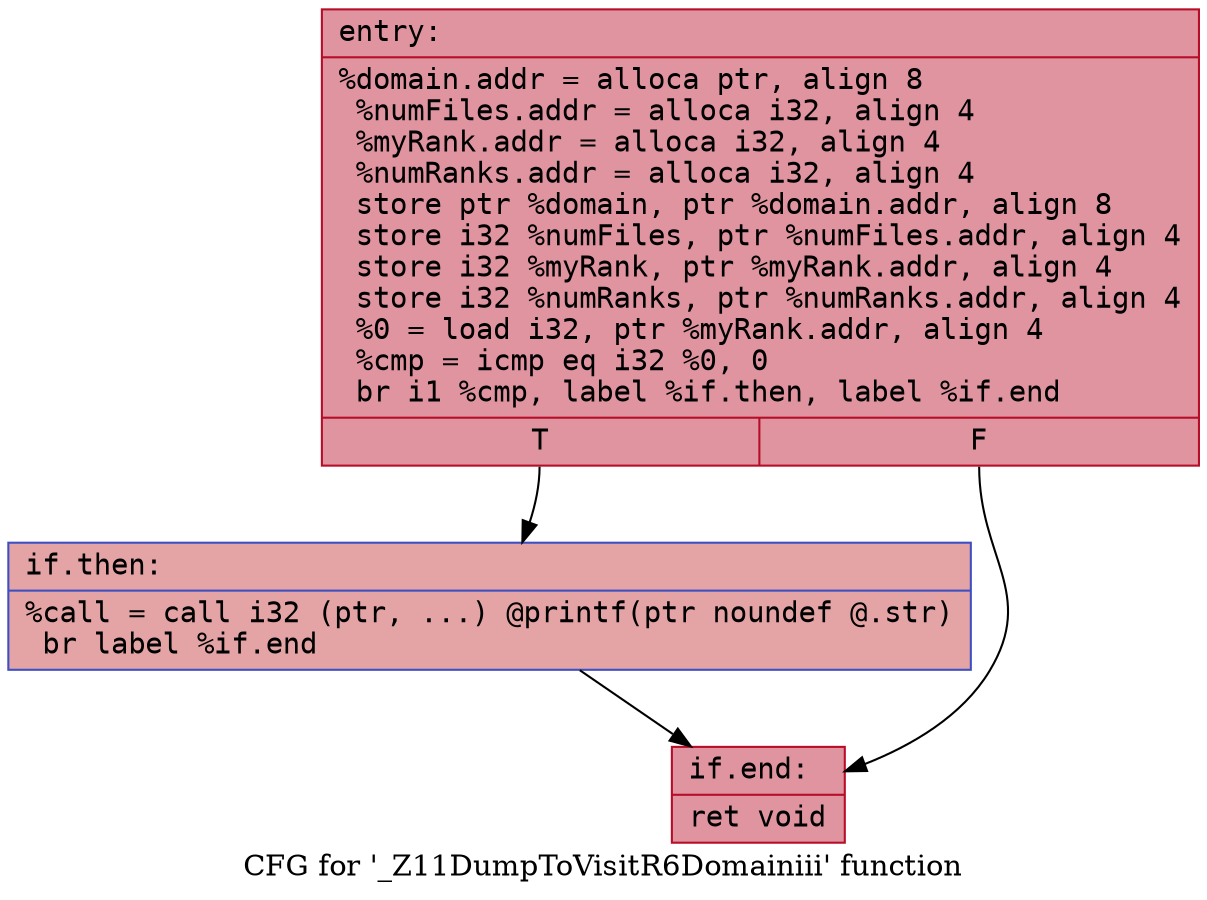 digraph "CFG for '_Z11DumpToVisitR6Domainiii' function" {
	label="CFG for '_Z11DumpToVisitR6Domainiii' function";

	Node0x55b20b3ab240 [shape=record,color="#b70d28ff", style=filled, fillcolor="#b70d2870" fontname="Courier",label="{entry:\l|  %domain.addr = alloca ptr, align 8\l  %numFiles.addr = alloca i32, align 4\l  %myRank.addr = alloca i32, align 4\l  %numRanks.addr = alloca i32, align 4\l  store ptr %domain, ptr %domain.addr, align 8\l  store i32 %numFiles, ptr %numFiles.addr, align 4\l  store i32 %myRank, ptr %myRank.addr, align 4\l  store i32 %numRanks, ptr %numRanks.addr, align 4\l  %0 = load i32, ptr %myRank.addr, align 4\l  %cmp = icmp eq i32 %0, 0\l  br i1 %cmp, label %if.then, label %if.end\l|{<s0>T|<s1>F}}"];
	Node0x55b20b3ab240:s0 -> Node0x55b20b3ae250[tooltip="entry -> if.then\nProbability 37.50%" ];
	Node0x55b20b3ab240:s1 -> Node0x55b20b3ae2c0[tooltip="entry -> if.end\nProbability 62.50%" ];
	Node0x55b20b3ae250 [shape=record,color="#3d50c3ff", style=filled, fillcolor="#c32e3170" fontname="Courier",label="{if.then:\l|  %call = call i32 (ptr, ...) @printf(ptr noundef @.str)\l  br label %if.end\l}"];
	Node0x55b20b3ae250 -> Node0x55b20b3ae2c0[tooltip="if.then -> if.end\nProbability 100.00%" ];
	Node0x55b20b3ae2c0 [shape=record,color="#b70d28ff", style=filled, fillcolor="#b70d2870" fontname="Courier",label="{if.end:\l|  ret void\l}"];
}
